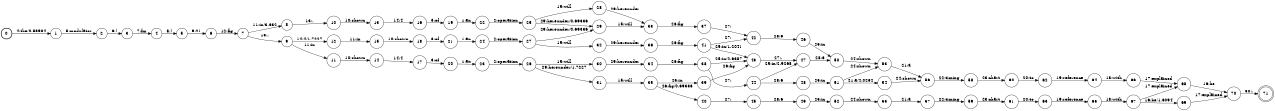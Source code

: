 digraph FST {
rankdir = LR;
size = "8.5,11";
label = "";
center = 1;
orientation = Portrait;
ranksep = "0.4";
nodesep = "0.25";
0 [label = "0", shape = circle, style = bold, fontsize = 14]
	0 -> 1 [label = "4:the/0.58984", fontsize = 14];
1 [label = "1", shape = circle, style = solid, fontsize = 14]
	1 -> 2 [label = "5:modulator", fontsize = 14];
2 [label = "2", shape = circle, style = solid, fontsize = 14]
	2 -> 3 [label = "6:(", fontsize = 14];
3 [label = "3", shape = circle, style = solid, fontsize = 14]
	3 -> 4 [label = "7:fm", fontsize = 14];
4 [label = "4", shape = circle, style = solid, fontsize = 14]
	4 -> 5 [label = "8:)", fontsize = 14];
5 [label = "5", shape = circle, style = solid, fontsize = 14]
	5 -> 6 [label = "9:21", fontsize = 14];
6 [label = "6", shape = circle, style = solid, fontsize = 14]
	6 -> 7 [label = "12:fig", fontsize = 14];
7 [label = "7", shape = circle, style = solid, fontsize = 14]
	7 -> 8 [label = "11:in/3.332", fontsize = 14];
	7 -> 9 [label = "13:.", fontsize = 14];
8 [label = "8", shape = circle, style = solid, fontsize = 14]
	8 -> 10 [label = "13:.", fontsize = 14];
9 [label = "9", shape = circle, style = solid, fontsize = 14]
	9 -> 11 [label = "11:in", fontsize = 14];
	9 -> 12 [label = "14:4/1.7227", fontsize = 14];
10 [label = "10", shape = circle, style = solid, fontsize = 14]
	10 -> 13 [label = "10:shown", fontsize = 14];
11 [label = "11", shape = circle, style = solid, fontsize = 14]
	11 -> 14 [label = "10:shown", fontsize = 14];
12 [label = "12", shape = circle, style = solid, fontsize = 14]
	12 -> 15 [label = "11:in", fontsize = 14];
13 [label = "13", shape = circle, style = solid, fontsize = 14]
	13 -> 16 [label = "14:4", fontsize = 14];
14 [label = "14", shape = circle, style = solid, fontsize = 14]
	14 -> 17 [label = "14:4", fontsize = 14];
15 [label = "15", shape = circle, style = solid, fontsize = 14]
	15 -> 18 [label = "10:shown", fontsize = 14];
16 [label = "16", shape = circle, style = solid, fontsize = 14]
	16 -> 19 [label = "3:of", fontsize = 14];
17 [label = "17", shape = circle, style = solid, fontsize = 14]
	17 -> 20 [label = "3:of", fontsize = 14];
18 [label = "18", shape = circle, style = solid, fontsize = 14]
	18 -> 21 [label = "3:of", fontsize = 14];
19 [label = "19", shape = circle, style = solid, fontsize = 14]
	19 -> 22 [label = "1:an", fontsize = 14];
20 [label = "20", shape = circle, style = solid, fontsize = 14]
	20 -> 23 [label = "1:an", fontsize = 14];
21 [label = "21", shape = circle, style = solid, fontsize = 14]
	21 -> 24 [label = "1:an", fontsize = 14];
22 [label = "22", shape = circle, style = solid, fontsize = 14]
	22 -> 25 [label = "2:operation", fontsize = 14];
23 [label = "23", shape = circle, style = solid, fontsize = 14]
	23 -> 26 [label = "2:operation", fontsize = 14];
24 [label = "24", shape = circle, style = solid, fontsize = 14]
	24 -> 27 [label = "2:operation", fontsize = 14];
25 [label = "25", shape = circle, style = solid, fontsize = 14]
	25 -> 28 [label = "15:will", fontsize = 14];
	25 -> 29 [label = "29:hereunder/0.69336", fontsize = 14];
26 [label = "26", shape = circle, style = solid, fontsize = 14]
	26 -> 30 [label = "15:will", fontsize = 14];
	26 -> 31 [label = "29:hereunder/1.7227", fontsize = 14];
27 [label = "27", shape = circle, style = solid, fontsize = 14]
	27 -> 32 [label = "15:will", fontsize = 14];
	27 -> 29 [label = "29:hereunder/0.69336", fontsize = 14];
28 [label = "28", shape = circle, style = solid, fontsize = 14]
	28 -> 33 [label = "29:hereunder", fontsize = 14];
29 [label = "29", shape = circle, style = solid, fontsize = 14]
	29 -> 33 [label = "15:will", fontsize = 14];
30 [label = "30", shape = circle, style = solid, fontsize = 14]
	30 -> 34 [label = "29:hereunder", fontsize = 14];
31 [label = "31", shape = circle, style = solid, fontsize = 14]
	31 -> 35 [label = "15:will", fontsize = 14];
32 [label = "32", shape = circle, style = solid, fontsize = 14]
	32 -> 36 [label = "29:hereunder", fontsize = 14];
33 [label = "33", shape = circle, style = solid, fontsize = 14]
	33 -> 37 [label = "26:fig", fontsize = 14];
34 [label = "34", shape = circle, style = solid, fontsize = 14]
	34 -> 38 [label = "26:fig", fontsize = 14];
35 [label = "35", shape = circle, style = solid, fontsize = 14]
	35 -> 39 [label = "25:in", fontsize = 14];
	35 -> 40 [label = "26:fig/0.69336", fontsize = 14];
36 [label = "36", shape = circle, style = solid, fontsize = 14]
	36 -> 41 [label = "26:fig", fontsize = 14];
37 [label = "37", shape = circle, style = solid, fontsize = 14]
	37 -> 42 [label = "27:.", fontsize = 14];
38 [label = "38", shape = circle, style = solid, fontsize = 14]
	38 -> 43 [label = "25:in/2.6387", fontsize = 14];
	38 -> 44 [label = "27:.", fontsize = 14];
39 [label = "39", shape = circle, style = solid, fontsize = 14]
	39 -> 43 [label = "26:fig", fontsize = 14];
40 [label = "40", shape = circle, style = solid, fontsize = 14]
	40 -> 45 [label = "27:.", fontsize = 14];
41 [label = "41", shape = circle, style = solid, fontsize = 14]
	41 -> 43 [label = "25:in/1.2041", fontsize = 14];
	41 -> 42 [label = "27:.", fontsize = 14];
42 [label = "42", shape = circle, style = solid, fontsize = 14]
	42 -> 46 [label = "28:6", fontsize = 14];
43 [label = "43", shape = circle, style = solid, fontsize = 14]
	43 -> 47 [label = "27:.", fontsize = 14];
44 [label = "44", shape = circle, style = solid, fontsize = 14]
	44 -> 47 [label = "25:in/2.9268", fontsize = 14];
	44 -> 48 [label = "28:6", fontsize = 14];
45 [label = "45", shape = circle, style = solid, fontsize = 14]
	45 -> 49 [label = "28:6", fontsize = 14];
46 [label = "46", shape = circle, style = solid, fontsize = 14]
	46 -> 50 [label = "25:in", fontsize = 14];
47 [label = "47", shape = circle, style = solid, fontsize = 14]
	47 -> 50 [label = "28:6", fontsize = 14];
48 [label = "48", shape = circle, style = solid, fontsize = 14]
	48 -> 51 [label = "25:in", fontsize = 14];
49 [label = "49", shape = circle, style = solid, fontsize = 14]
	49 -> 52 [label = "25:in", fontsize = 14];
50 [label = "50", shape = circle, style = solid, fontsize = 14]
	50 -> 53 [label = "24:shown", fontsize = 14];
51 [label = "51", shape = circle, style = solid, fontsize = 14]
	51 -> 53 [label = "24:shown", fontsize = 14];
	51 -> 54 [label = "21:a/4.0254", fontsize = 14];
52 [label = "52", shape = circle, style = solid, fontsize = 14]
	52 -> 55 [label = "24:shown", fontsize = 14];
53 [label = "53", shape = circle, style = solid, fontsize = 14]
	53 -> 56 [label = "21:a", fontsize = 14];
54 [label = "54", shape = circle, style = solid, fontsize = 14]
	54 -> 56 [label = "24:shown", fontsize = 14];
55 [label = "55", shape = circle, style = solid, fontsize = 14]
	55 -> 57 [label = "21:a", fontsize = 14];
56 [label = "56", shape = circle, style = solid, fontsize = 14]
	56 -> 58 [label = "22:timing", fontsize = 14];
57 [label = "57", shape = circle, style = solid, fontsize = 14]
	57 -> 59 [label = "22:timing", fontsize = 14];
58 [label = "58", shape = circle, style = solid, fontsize = 14]
	58 -> 60 [label = "23:chart", fontsize = 14];
59 [label = "59", shape = circle, style = solid, fontsize = 14]
	59 -> 61 [label = "23:chart", fontsize = 14];
60 [label = "60", shape = circle, style = solid, fontsize = 14]
	60 -> 62 [label = "20:to", fontsize = 14];
61 [label = "61", shape = circle, style = solid, fontsize = 14]
	61 -> 63 [label = "20:to", fontsize = 14];
62 [label = "62", shape = circle, style = solid, fontsize = 14]
	62 -> 64 [label = "19:reference", fontsize = 14];
63 [label = "63", shape = circle, style = solid, fontsize = 14]
	63 -> 65 [label = "19:reference", fontsize = 14];
64 [label = "64", shape = circle, style = solid, fontsize = 14]
	64 -> 66 [label = "18:with", fontsize = 14];
65 [label = "65", shape = circle, style = solid, fontsize = 14]
	65 -> 67 [label = "18:with", fontsize = 14];
66 [label = "66", shape = circle, style = solid, fontsize = 14]
	66 -> 68 [label = "17:explained", fontsize = 14];
67 [label = "67", shape = circle, style = solid, fontsize = 14]
	67 -> 69 [label = "16:be/1.6094", fontsize = 14];
	67 -> 68 [label = "17:explained", fontsize = 14];
68 [label = "68", shape = circle, style = solid, fontsize = 14]
	68 -> 70 [label = "16:be", fontsize = 14];
69 [label = "69", shape = circle, style = solid, fontsize = 14]
	69 -> 70 [label = "17:explained", fontsize = 14];
70 [label = "70", shape = circle, style = solid, fontsize = 14]
	70 -> 71 [label = "30:.", fontsize = 14];
71 [label = "71", shape = doublecircle, style = solid, fontsize = 14]
}
